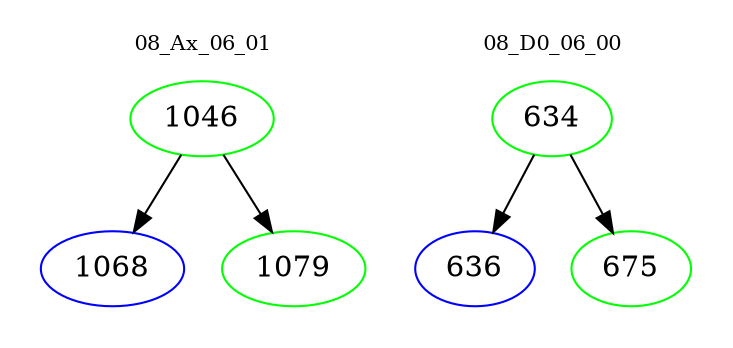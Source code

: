 digraph{
subgraph cluster_0 {
color = white
label = "08_Ax_06_01";
fontsize=10;
T0_1046 [label="1046", color="green"]
T0_1046 -> T0_1068 [color="black"]
T0_1068 [label="1068", color="blue"]
T0_1046 -> T0_1079 [color="black"]
T0_1079 [label="1079", color="green"]
}
subgraph cluster_1 {
color = white
label = "08_D0_06_00";
fontsize=10;
T1_634 [label="634", color="green"]
T1_634 -> T1_636 [color="black"]
T1_636 [label="636", color="blue"]
T1_634 -> T1_675 [color="black"]
T1_675 [label="675", color="green"]
}
}
